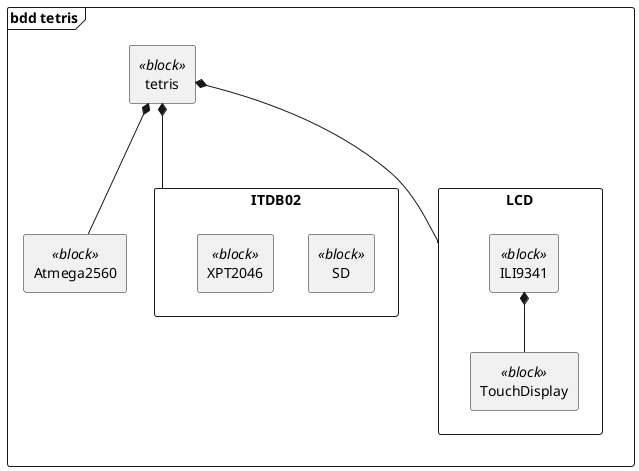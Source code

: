@startuml
skinparam componentStyle rectangle
skinparam packageStyle rectangle
top to bottom direction

frame "bdd tetris" {
    [tetris] <<block>>
    [Atmega2560] <<block>>

    package ITDB02 {
        [SD] <<block>>
        [XPT2046] <<block>>
    }

    package LCD {
        [ILI9341] <<block>>
        [TouchDisplay] <<block>>
    }

    tetris *--- Atmega2560
    tetris *--- ITDB02
    tetris *--- LCD
    ILI9341 *-- TouchDisplay
}
@enduml
